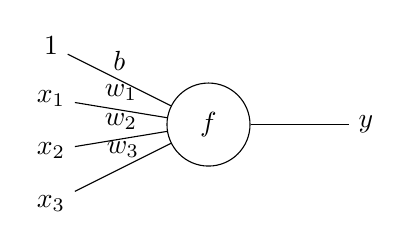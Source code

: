 \begin{tikzpicture}[scale=1, transform shape]
  \node (i0) at (-2.0,-1.0) {$x_3$};
  \node (i1) at (-2.0,-0.33) {$x_2$};
  \node (i2) at (-2.0,0.33) {$x_1$};
  \node (i3) at (-2.0,1.0) {$1$};

  \node[circle,draw=black,fill=white,minimum size=3.0em] (n) at (0.0,0.0) {$f$};

  \node (o) at (2.0, 0.0) {$y$};

  \draw (i0) -- node[above] {$w_3$} (n);
  \draw (i1) -- node[above] {$w_2$} (n);
  \draw (i2) -- node[above] {$w_1$} (n);
  \draw (i3) -- node[above] {$b$} (n);

  \draw (n) -- (o);
\end{tikzpicture}
